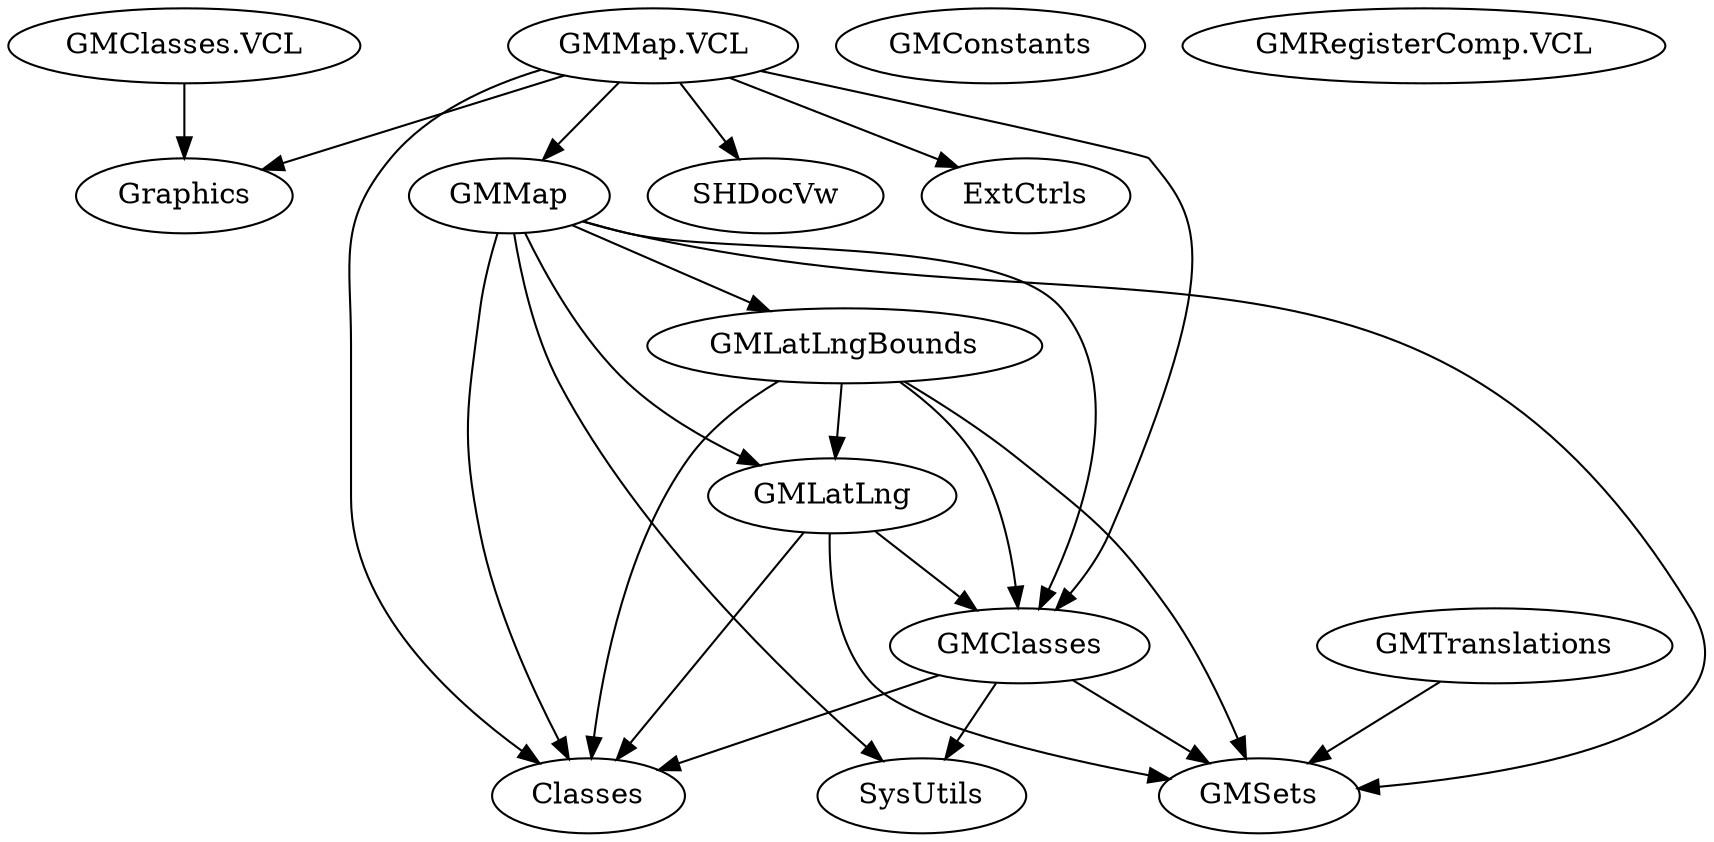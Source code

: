 DiGraph Uses {
  "GMClasses" -> "SysUtils"
  "GMClasses" -> "Classes"
  "GMClasses" -> "GMSets"
  "GMClasses" [href="GMClasses.html"]
  "GMClasses.VCL" -> "Graphics"
  "GMClasses.VCL" [href="GMClasses.VCL.html"]
  "GMConstants" [href="GMConstants.html"]
  "GMLatLng" -> "Classes"
  "GMLatLng" -> "GMSets"
  "GMLatLng" -> "GMClasses"
  "GMLatLng" [href="GMLatLng.html"]
  "GMLatLngBounds" -> "Classes"
  "GMLatLngBounds" -> "GMClasses"
  "GMLatLngBounds" -> "GMSets"
  "GMLatLngBounds" -> "GMLatLng"
  "GMLatLngBounds" [href="GMLatLngBounds.html"]
  "GMMap" -> "SysUtils"
  "GMMap" -> "Classes"
  "GMMap" -> "GMClasses"
  "GMMap" -> "GMLatLng"
  "GMMap" -> "GMLatLngBounds"
  "GMMap" -> "GMSets"
  "GMMap" [href="GMMap.html"]
  "GMMap.VCL" -> "Graphics"
  "GMMap.VCL" -> "Classes"
  "GMMap.VCL" -> "SHDocVw"
  "GMMap.VCL" -> "ExtCtrls"
  "GMMap.VCL" -> "GMMap"
  "GMMap.VCL" -> "GMClasses"
  "GMMap.VCL" [href="GMMap.VCL.html"]
  "GMRegisterComp.VCL" [href="GMRegisterComp.VCL.html"]
  "GMSets" [href="GMSets.html"]
  "GMTranslations" -> "GMSets"
  "GMTranslations" [href="GMTranslations.html"]
}

